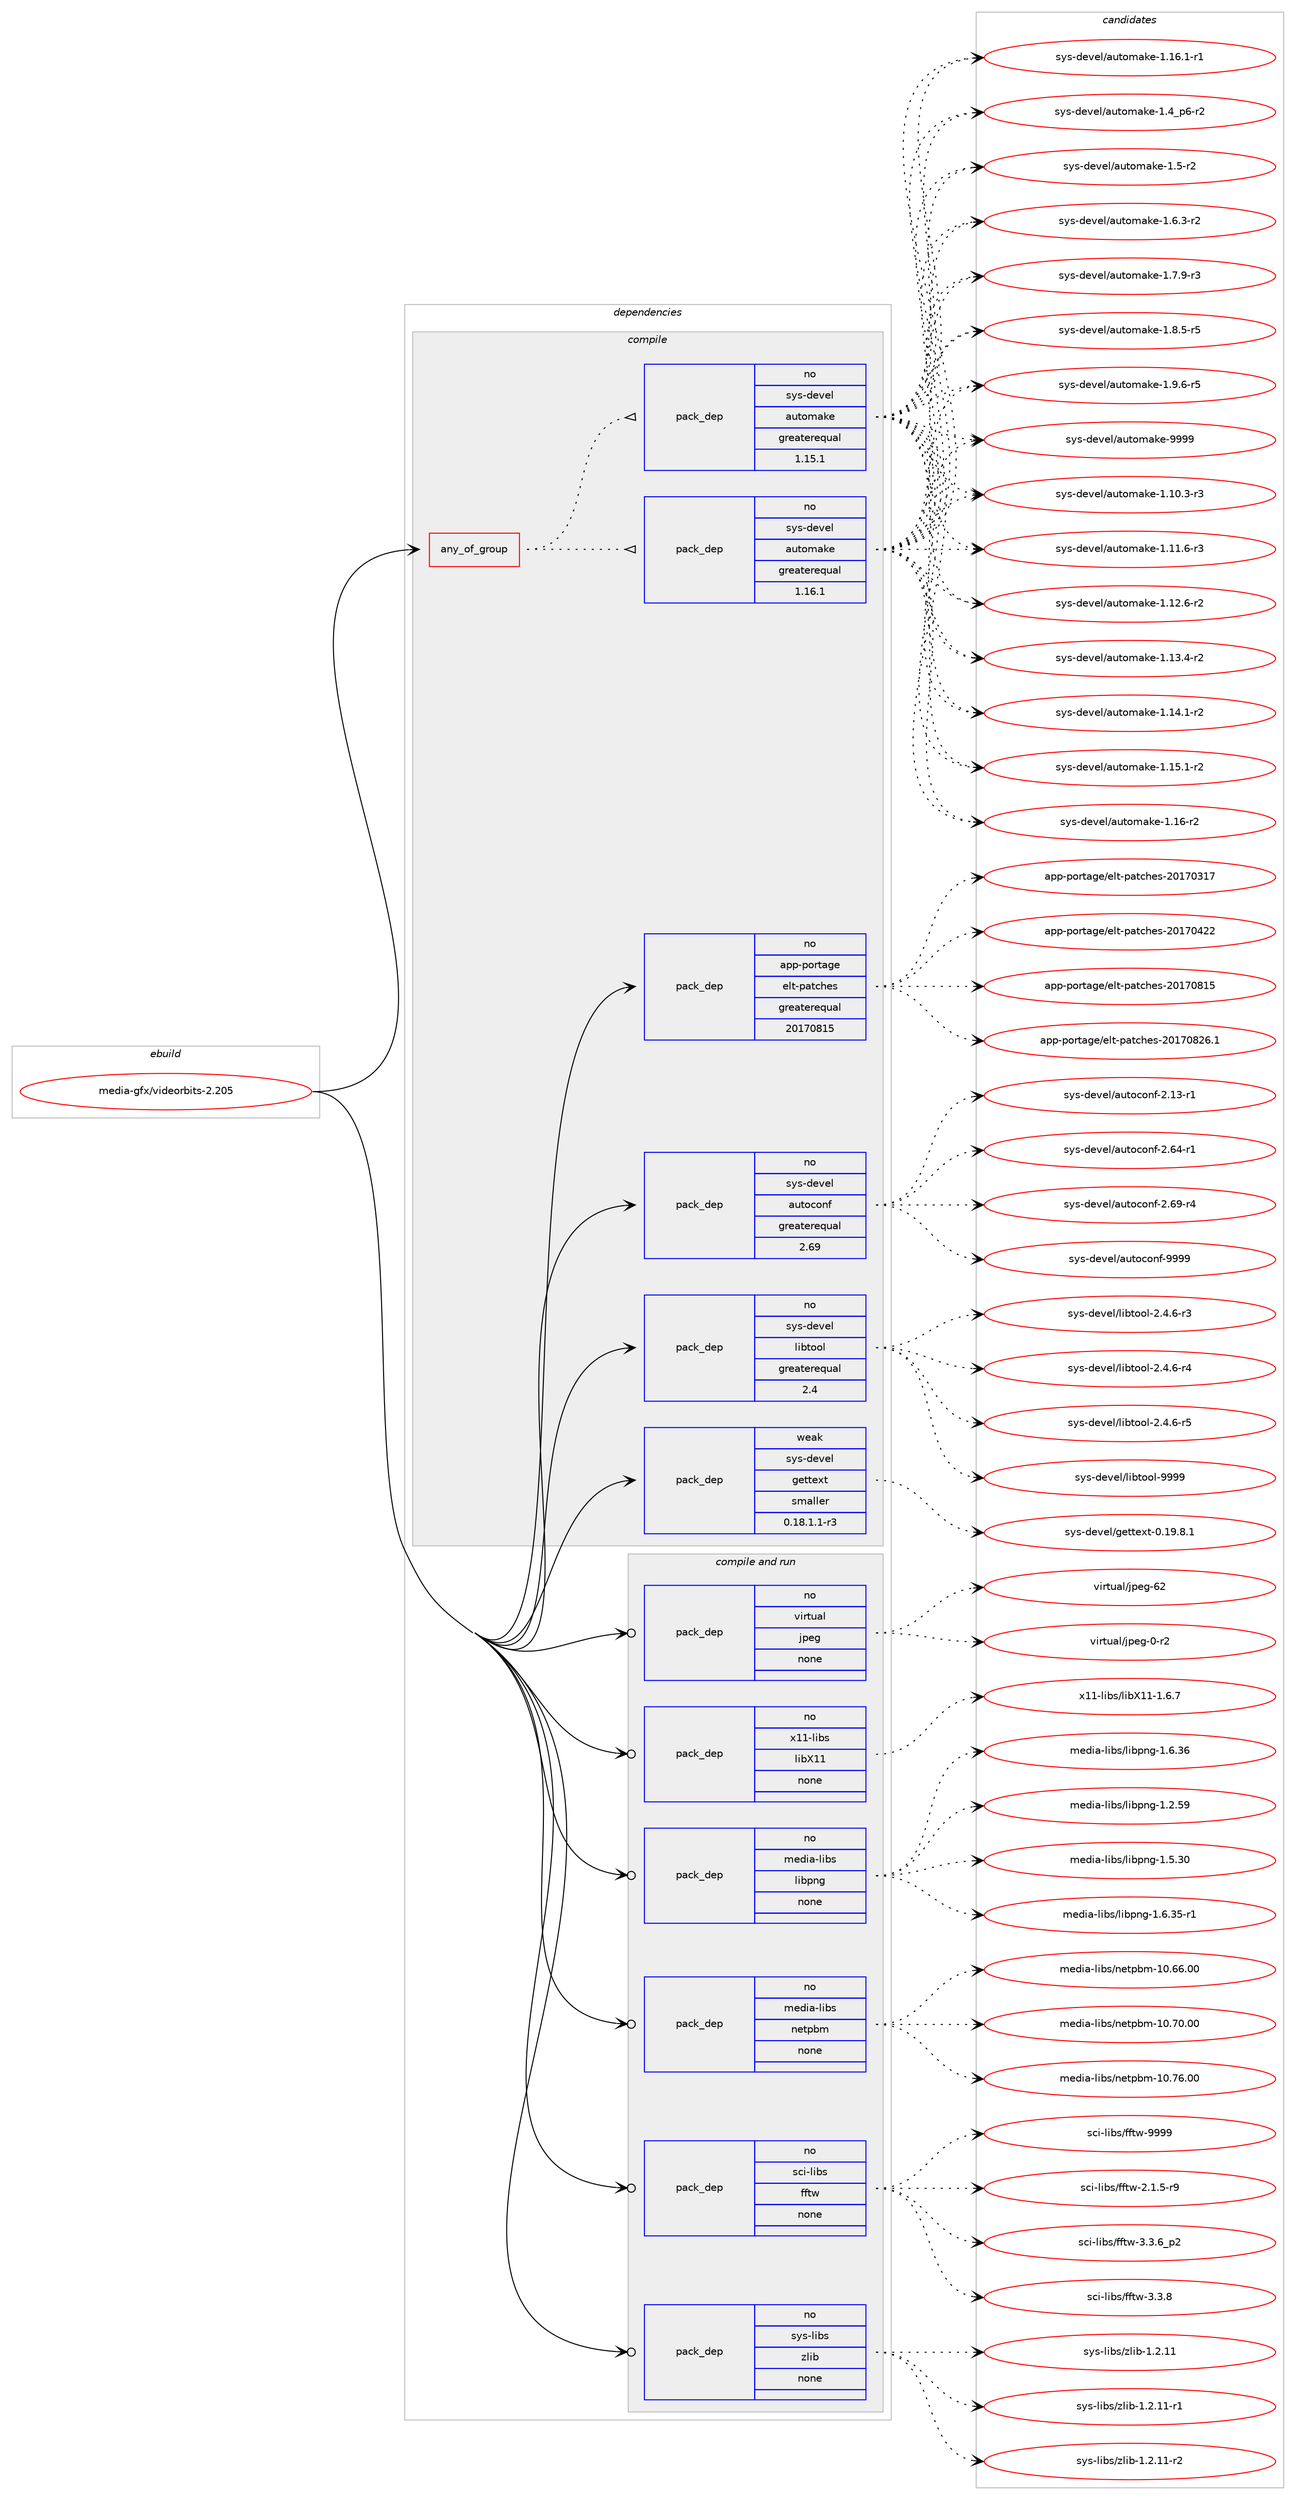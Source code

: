 digraph prolog {

# *************
# Graph options
# *************

newrank=true;
concentrate=true;
compound=true;
graph [rankdir=LR,fontname=Helvetica,fontsize=10,ranksep=1.5];#, ranksep=2.5, nodesep=0.2];
edge  [arrowhead=vee];
node  [fontname=Helvetica,fontsize=10];

# **********
# The ebuild
# **********

subgraph cluster_leftcol {
color=gray;
rank=same;
label=<<i>ebuild</i>>;
id [label="media-gfx/videorbits-2.205", color=red, width=4, href="../media-gfx/videorbits-2.205.svg"];
}

# ****************
# The dependencies
# ****************

subgraph cluster_midcol {
color=gray;
label=<<i>dependencies</i>>;
subgraph cluster_compile {
fillcolor="#eeeeee";
style=filled;
label=<<i>compile</i>>;
subgraph any24947 {
dependency1608232 [label=<<TABLE BORDER="0" CELLBORDER="1" CELLSPACING="0" CELLPADDING="4"><TR><TD CELLPADDING="10">any_of_group</TD></TR></TABLE>>, shape=none, color=red];subgraph pack1149245 {
dependency1608233 [label=<<TABLE BORDER="0" CELLBORDER="1" CELLSPACING="0" CELLPADDING="4" WIDTH="220"><TR><TD ROWSPAN="6" CELLPADDING="30">pack_dep</TD></TR><TR><TD WIDTH="110">no</TD></TR><TR><TD>sys-devel</TD></TR><TR><TD>automake</TD></TR><TR><TD>greaterequal</TD></TR><TR><TD>1.16.1</TD></TR></TABLE>>, shape=none, color=blue];
}
dependency1608232:e -> dependency1608233:w [weight=20,style="dotted",arrowhead="oinv"];
subgraph pack1149246 {
dependency1608234 [label=<<TABLE BORDER="0" CELLBORDER="1" CELLSPACING="0" CELLPADDING="4" WIDTH="220"><TR><TD ROWSPAN="6" CELLPADDING="30">pack_dep</TD></TR><TR><TD WIDTH="110">no</TD></TR><TR><TD>sys-devel</TD></TR><TR><TD>automake</TD></TR><TR><TD>greaterequal</TD></TR><TR><TD>1.15.1</TD></TR></TABLE>>, shape=none, color=blue];
}
dependency1608232:e -> dependency1608234:w [weight=20,style="dotted",arrowhead="oinv"];
}
id:e -> dependency1608232:w [weight=20,style="solid",arrowhead="vee"];
subgraph pack1149247 {
dependency1608235 [label=<<TABLE BORDER="0" CELLBORDER="1" CELLSPACING="0" CELLPADDING="4" WIDTH="220"><TR><TD ROWSPAN="6" CELLPADDING="30">pack_dep</TD></TR><TR><TD WIDTH="110">no</TD></TR><TR><TD>app-portage</TD></TR><TR><TD>elt-patches</TD></TR><TR><TD>greaterequal</TD></TR><TR><TD>20170815</TD></TR></TABLE>>, shape=none, color=blue];
}
id:e -> dependency1608235:w [weight=20,style="solid",arrowhead="vee"];
subgraph pack1149248 {
dependency1608236 [label=<<TABLE BORDER="0" CELLBORDER="1" CELLSPACING="0" CELLPADDING="4" WIDTH="220"><TR><TD ROWSPAN="6" CELLPADDING="30">pack_dep</TD></TR><TR><TD WIDTH="110">no</TD></TR><TR><TD>sys-devel</TD></TR><TR><TD>autoconf</TD></TR><TR><TD>greaterequal</TD></TR><TR><TD>2.69</TD></TR></TABLE>>, shape=none, color=blue];
}
id:e -> dependency1608236:w [weight=20,style="solid",arrowhead="vee"];
subgraph pack1149249 {
dependency1608237 [label=<<TABLE BORDER="0" CELLBORDER="1" CELLSPACING="0" CELLPADDING="4" WIDTH="220"><TR><TD ROWSPAN="6" CELLPADDING="30">pack_dep</TD></TR><TR><TD WIDTH="110">no</TD></TR><TR><TD>sys-devel</TD></TR><TR><TD>libtool</TD></TR><TR><TD>greaterequal</TD></TR><TR><TD>2.4</TD></TR></TABLE>>, shape=none, color=blue];
}
id:e -> dependency1608237:w [weight=20,style="solid",arrowhead="vee"];
subgraph pack1149250 {
dependency1608238 [label=<<TABLE BORDER="0" CELLBORDER="1" CELLSPACING="0" CELLPADDING="4" WIDTH="220"><TR><TD ROWSPAN="6" CELLPADDING="30">pack_dep</TD></TR><TR><TD WIDTH="110">weak</TD></TR><TR><TD>sys-devel</TD></TR><TR><TD>gettext</TD></TR><TR><TD>smaller</TD></TR><TR><TD>0.18.1.1-r3</TD></TR></TABLE>>, shape=none, color=blue];
}
id:e -> dependency1608238:w [weight=20,style="solid",arrowhead="vee"];
}
subgraph cluster_compileandrun {
fillcolor="#eeeeee";
style=filled;
label=<<i>compile and run</i>>;
subgraph pack1149251 {
dependency1608239 [label=<<TABLE BORDER="0" CELLBORDER="1" CELLSPACING="0" CELLPADDING="4" WIDTH="220"><TR><TD ROWSPAN="6" CELLPADDING="30">pack_dep</TD></TR><TR><TD WIDTH="110">no</TD></TR><TR><TD>media-libs</TD></TR><TR><TD>libpng</TD></TR><TR><TD>none</TD></TR><TR><TD></TD></TR></TABLE>>, shape=none, color=blue];
}
id:e -> dependency1608239:w [weight=20,style="solid",arrowhead="odotvee"];
subgraph pack1149252 {
dependency1608240 [label=<<TABLE BORDER="0" CELLBORDER="1" CELLSPACING="0" CELLPADDING="4" WIDTH="220"><TR><TD ROWSPAN="6" CELLPADDING="30">pack_dep</TD></TR><TR><TD WIDTH="110">no</TD></TR><TR><TD>media-libs</TD></TR><TR><TD>netpbm</TD></TR><TR><TD>none</TD></TR><TR><TD></TD></TR></TABLE>>, shape=none, color=blue];
}
id:e -> dependency1608240:w [weight=20,style="solid",arrowhead="odotvee"];
subgraph pack1149253 {
dependency1608241 [label=<<TABLE BORDER="0" CELLBORDER="1" CELLSPACING="0" CELLPADDING="4" WIDTH="220"><TR><TD ROWSPAN="6" CELLPADDING="30">pack_dep</TD></TR><TR><TD WIDTH="110">no</TD></TR><TR><TD>sci-libs</TD></TR><TR><TD>fftw</TD></TR><TR><TD>none</TD></TR><TR><TD></TD></TR></TABLE>>, shape=none, color=blue];
}
id:e -> dependency1608241:w [weight=20,style="solid",arrowhead="odotvee"];
subgraph pack1149254 {
dependency1608242 [label=<<TABLE BORDER="0" CELLBORDER="1" CELLSPACING="0" CELLPADDING="4" WIDTH="220"><TR><TD ROWSPAN="6" CELLPADDING="30">pack_dep</TD></TR><TR><TD WIDTH="110">no</TD></TR><TR><TD>sys-libs</TD></TR><TR><TD>zlib</TD></TR><TR><TD>none</TD></TR><TR><TD></TD></TR></TABLE>>, shape=none, color=blue];
}
id:e -> dependency1608242:w [weight=20,style="solid",arrowhead="odotvee"];
subgraph pack1149255 {
dependency1608243 [label=<<TABLE BORDER="0" CELLBORDER="1" CELLSPACING="0" CELLPADDING="4" WIDTH="220"><TR><TD ROWSPAN="6" CELLPADDING="30">pack_dep</TD></TR><TR><TD WIDTH="110">no</TD></TR><TR><TD>virtual</TD></TR><TR><TD>jpeg</TD></TR><TR><TD>none</TD></TR><TR><TD></TD></TR></TABLE>>, shape=none, color=blue];
}
id:e -> dependency1608243:w [weight=20,style="solid",arrowhead="odotvee"];
subgraph pack1149256 {
dependency1608244 [label=<<TABLE BORDER="0" CELLBORDER="1" CELLSPACING="0" CELLPADDING="4" WIDTH="220"><TR><TD ROWSPAN="6" CELLPADDING="30">pack_dep</TD></TR><TR><TD WIDTH="110">no</TD></TR><TR><TD>x11-libs</TD></TR><TR><TD>libX11</TD></TR><TR><TD>none</TD></TR><TR><TD></TD></TR></TABLE>>, shape=none, color=blue];
}
id:e -> dependency1608244:w [weight=20,style="solid",arrowhead="odotvee"];
}
subgraph cluster_run {
fillcolor="#eeeeee";
style=filled;
label=<<i>run</i>>;
}
}

# **************
# The candidates
# **************

subgraph cluster_choices {
rank=same;
color=gray;
label=<<i>candidates</i>>;

subgraph choice1149245 {
color=black;
nodesep=1;
choice11512111545100101118101108479711711611110997107101454946494846514511451 [label="sys-devel/automake-1.10.3-r3", color=red, width=4,href="../sys-devel/automake-1.10.3-r3.svg"];
choice11512111545100101118101108479711711611110997107101454946494946544511451 [label="sys-devel/automake-1.11.6-r3", color=red, width=4,href="../sys-devel/automake-1.11.6-r3.svg"];
choice11512111545100101118101108479711711611110997107101454946495046544511450 [label="sys-devel/automake-1.12.6-r2", color=red, width=4,href="../sys-devel/automake-1.12.6-r2.svg"];
choice11512111545100101118101108479711711611110997107101454946495146524511450 [label="sys-devel/automake-1.13.4-r2", color=red, width=4,href="../sys-devel/automake-1.13.4-r2.svg"];
choice11512111545100101118101108479711711611110997107101454946495246494511450 [label="sys-devel/automake-1.14.1-r2", color=red, width=4,href="../sys-devel/automake-1.14.1-r2.svg"];
choice11512111545100101118101108479711711611110997107101454946495346494511450 [label="sys-devel/automake-1.15.1-r2", color=red, width=4,href="../sys-devel/automake-1.15.1-r2.svg"];
choice1151211154510010111810110847971171161111099710710145494649544511450 [label="sys-devel/automake-1.16-r2", color=red, width=4,href="../sys-devel/automake-1.16-r2.svg"];
choice11512111545100101118101108479711711611110997107101454946495446494511449 [label="sys-devel/automake-1.16.1-r1", color=red, width=4,href="../sys-devel/automake-1.16.1-r1.svg"];
choice115121115451001011181011084797117116111109971071014549465295112544511450 [label="sys-devel/automake-1.4_p6-r2", color=red, width=4,href="../sys-devel/automake-1.4_p6-r2.svg"];
choice11512111545100101118101108479711711611110997107101454946534511450 [label="sys-devel/automake-1.5-r2", color=red, width=4,href="../sys-devel/automake-1.5-r2.svg"];
choice115121115451001011181011084797117116111109971071014549465446514511450 [label="sys-devel/automake-1.6.3-r2", color=red, width=4,href="../sys-devel/automake-1.6.3-r2.svg"];
choice115121115451001011181011084797117116111109971071014549465546574511451 [label="sys-devel/automake-1.7.9-r3", color=red, width=4,href="../sys-devel/automake-1.7.9-r3.svg"];
choice115121115451001011181011084797117116111109971071014549465646534511453 [label="sys-devel/automake-1.8.5-r5", color=red, width=4,href="../sys-devel/automake-1.8.5-r5.svg"];
choice115121115451001011181011084797117116111109971071014549465746544511453 [label="sys-devel/automake-1.9.6-r5", color=red, width=4,href="../sys-devel/automake-1.9.6-r5.svg"];
choice115121115451001011181011084797117116111109971071014557575757 [label="sys-devel/automake-9999", color=red, width=4,href="../sys-devel/automake-9999.svg"];
dependency1608233:e -> choice11512111545100101118101108479711711611110997107101454946494846514511451:w [style=dotted,weight="100"];
dependency1608233:e -> choice11512111545100101118101108479711711611110997107101454946494946544511451:w [style=dotted,weight="100"];
dependency1608233:e -> choice11512111545100101118101108479711711611110997107101454946495046544511450:w [style=dotted,weight="100"];
dependency1608233:e -> choice11512111545100101118101108479711711611110997107101454946495146524511450:w [style=dotted,weight="100"];
dependency1608233:e -> choice11512111545100101118101108479711711611110997107101454946495246494511450:w [style=dotted,weight="100"];
dependency1608233:e -> choice11512111545100101118101108479711711611110997107101454946495346494511450:w [style=dotted,weight="100"];
dependency1608233:e -> choice1151211154510010111810110847971171161111099710710145494649544511450:w [style=dotted,weight="100"];
dependency1608233:e -> choice11512111545100101118101108479711711611110997107101454946495446494511449:w [style=dotted,weight="100"];
dependency1608233:e -> choice115121115451001011181011084797117116111109971071014549465295112544511450:w [style=dotted,weight="100"];
dependency1608233:e -> choice11512111545100101118101108479711711611110997107101454946534511450:w [style=dotted,weight="100"];
dependency1608233:e -> choice115121115451001011181011084797117116111109971071014549465446514511450:w [style=dotted,weight="100"];
dependency1608233:e -> choice115121115451001011181011084797117116111109971071014549465546574511451:w [style=dotted,weight="100"];
dependency1608233:e -> choice115121115451001011181011084797117116111109971071014549465646534511453:w [style=dotted,weight="100"];
dependency1608233:e -> choice115121115451001011181011084797117116111109971071014549465746544511453:w [style=dotted,weight="100"];
dependency1608233:e -> choice115121115451001011181011084797117116111109971071014557575757:w [style=dotted,weight="100"];
}
subgraph choice1149246 {
color=black;
nodesep=1;
choice11512111545100101118101108479711711611110997107101454946494846514511451 [label="sys-devel/automake-1.10.3-r3", color=red, width=4,href="../sys-devel/automake-1.10.3-r3.svg"];
choice11512111545100101118101108479711711611110997107101454946494946544511451 [label="sys-devel/automake-1.11.6-r3", color=red, width=4,href="../sys-devel/automake-1.11.6-r3.svg"];
choice11512111545100101118101108479711711611110997107101454946495046544511450 [label="sys-devel/automake-1.12.6-r2", color=red, width=4,href="../sys-devel/automake-1.12.6-r2.svg"];
choice11512111545100101118101108479711711611110997107101454946495146524511450 [label="sys-devel/automake-1.13.4-r2", color=red, width=4,href="../sys-devel/automake-1.13.4-r2.svg"];
choice11512111545100101118101108479711711611110997107101454946495246494511450 [label="sys-devel/automake-1.14.1-r2", color=red, width=4,href="../sys-devel/automake-1.14.1-r2.svg"];
choice11512111545100101118101108479711711611110997107101454946495346494511450 [label="sys-devel/automake-1.15.1-r2", color=red, width=4,href="../sys-devel/automake-1.15.1-r2.svg"];
choice1151211154510010111810110847971171161111099710710145494649544511450 [label="sys-devel/automake-1.16-r2", color=red, width=4,href="../sys-devel/automake-1.16-r2.svg"];
choice11512111545100101118101108479711711611110997107101454946495446494511449 [label="sys-devel/automake-1.16.1-r1", color=red, width=4,href="../sys-devel/automake-1.16.1-r1.svg"];
choice115121115451001011181011084797117116111109971071014549465295112544511450 [label="sys-devel/automake-1.4_p6-r2", color=red, width=4,href="../sys-devel/automake-1.4_p6-r2.svg"];
choice11512111545100101118101108479711711611110997107101454946534511450 [label="sys-devel/automake-1.5-r2", color=red, width=4,href="../sys-devel/automake-1.5-r2.svg"];
choice115121115451001011181011084797117116111109971071014549465446514511450 [label="sys-devel/automake-1.6.3-r2", color=red, width=4,href="../sys-devel/automake-1.6.3-r2.svg"];
choice115121115451001011181011084797117116111109971071014549465546574511451 [label="sys-devel/automake-1.7.9-r3", color=red, width=4,href="../sys-devel/automake-1.7.9-r3.svg"];
choice115121115451001011181011084797117116111109971071014549465646534511453 [label="sys-devel/automake-1.8.5-r5", color=red, width=4,href="../sys-devel/automake-1.8.5-r5.svg"];
choice115121115451001011181011084797117116111109971071014549465746544511453 [label="sys-devel/automake-1.9.6-r5", color=red, width=4,href="../sys-devel/automake-1.9.6-r5.svg"];
choice115121115451001011181011084797117116111109971071014557575757 [label="sys-devel/automake-9999", color=red, width=4,href="../sys-devel/automake-9999.svg"];
dependency1608234:e -> choice11512111545100101118101108479711711611110997107101454946494846514511451:w [style=dotted,weight="100"];
dependency1608234:e -> choice11512111545100101118101108479711711611110997107101454946494946544511451:w [style=dotted,weight="100"];
dependency1608234:e -> choice11512111545100101118101108479711711611110997107101454946495046544511450:w [style=dotted,weight="100"];
dependency1608234:e -> choice11512111545100101118101108479711711611110997107101454946495146524511450:w [style=dotted,weight="100"];
dependency1608234:e -> choice11512111545100101118101108479711711611110997107101454946495246494511450:w [style=dotted,weight="100"];
dependency1608234:e -> choice11512111545100101118101108479711711611110997107101454946495346494511450:w [style=dotted,weight="100"];
dependency1608234:e -> choice1151211154510010111810110847971171161111099710710145494649544511450:w [style=dotted,weight="100"];
dependency1608234:e -> choice11512111545100101118101108479711711611110997107101454946495446494511449:w [style=dotted,weight="100"];
dependency1608234:e -> choice115121115451001011181011084797117116111109971071014549465295112544511450:w [style=dotted,weight="100"];
dependency1608234:e -> choice11512111545100101118101108479711711611110997107101454946534511450:w [style=dotted,weight="100"];
dependency1608234:e -> choice115121115451001011181011084797117116111109971071014549465446514511450:w [style=dotted,weight="100"];
dependency1608234:e -> choice115121115451001011181011084797117116111109971071014549465546574511451:w [style=dotted,weight="100"];
dependency1608234:e -> choice115121115451001011181011084797117116111109971071014549465646534511453:w [style=dotted,weight="100"];
dependency1608234:e -> choice115121115451001011181011084797117116111109971071014549465746544511453:w [style=dotted,weight="100"];
dependency1608234:e -> choice115121115451001011181011084797117116111109971071014557575757:w [style=dotted,weight="100"];
}
subgraph choice1149247 {
color=black;
nodesep=1;
choice97112112451121111141169710310147101108116451129711699104101115455048495548514955 [label="app-portage/elt-patches-20170317", color=red, width=4,href="../app-portage/elt-patches-20170317.svg"];
choice97112112451121111141169710310147101108116451129711699104101115455048495548525050 [label="app-portage/elt-patches-20170422", color=red, width=4,href="../app-portage/elt-patches-20170422.svg"];
choice97112112451121111141169710310147101108116451129711699104101115455048495548564953 [label="app-portage/elt-patches-20170815", color=red, width=4,href="../app-portage/elt-patches-20170815.svg"];
choice971121124511211111411697103101471011081164511297116991041011154550484955485650544649 [label="app-portage/elt-patches-20170826.1", color=red, width=4,href="../app-portage/elt-patches-20170826.1.svg"];
dependency1608235:e -> choice97112112451121111141169710310147101108116451129711699104101115455048495548514955:w [style=dotted,weight="100"];
dependency1608235:e -> choice97112112451121111141169710310147101108116451129711699104101115455048495548525050:w [style=dotted,weight="100"];
dependency1608235:e -> choice97112112451121111141169710310147101108116451129711699104101115455048495548564953:w [style=dotted,weight="100"];
dependency1608235:e -> choice971121124511211111411697103101471011081164511297116991041011154550484955485650544649:w [style=dotted,weight="100"];
}
subgraph choice1149248 {
color=black;
nodesep=1;
choice1151211154510010111810110847971171161119911111010245504649514511449 [label="sys-devel/autoconf-2.13-r1", color=red, width=4,href="../sys-devel/autoconf-2.13-r1.svg"];
choice1151211154510010111810110847971171161119911111010245504654524511449 [label="sys-devel/autoconf-2.64-r1", color=red, width=4,href="../sys-devel/autoconf-2.64-r1.svg"];
choice1151211154510010111810110847971171161119911111010245504654574511452 [label="sys-devel/autoconf-2.69-r4", color=red, width=4,href="../sys-devel/autoconf-2.69-r4.svg"];
choice115121115451001011181011084797117116111991111101024557575757 [label="sys-devel/autoconf-9999", color=red, width=4,href="../sys-devel/autoconf-9999.svg"];
dependency1608236:e -> choice1151211154510010111810110847971171161119911111010245504649514511449:w [style=dotted,weight="100"];
dependency1608236:e -> choice1151211154510010111810110847971171161119911111010245504654524511449:w [style=dotted,weight="100"];
dependency1608236:e -> choice1151211154510010111810110847971171161119911111010245504654574511452:w [style=dotted,weight="100"];
dependency1608236:e -> choice115121115451001011181011084797117116111991111101024557575757:w [style=dotted,weight="100"];
}
subgraph choice1149249 {
color=black;
nodesep=1;
choice1151211154510010111810110847108105981161111111084550465246544511451 [label="sys-devel/libtool-2.4.6-r3", color=red, width=4,href="../sys-devel/libtool-2.4.6-r3.svg"];
choice1151211154510010111810110847108105981161111111084550465246544511452 [label="sys-devel/libtool-2.4.6-r4", color=red, width=4,href="../sys-devel/libtool-2.4.6-r4.svg"];
choice1151211154510010111810110847108105981161111111084550465246544511453 [label="sys-devel/libtool-2.4.6-r5", color=red, width=4,href="../sys-devel/libtool-2.4.6-r5.svg"];
choice1151211154510010111810110847108105981161111111084557575757 [label="sys-devel/libtool-9999", color=red, width=4,href="../sys-devel/libtool-9999.svg"];
dependency1608237:e -> choice1151211154510010111810110847108105981161111111084550465246544511451:w [style=dotted,weight="100"];
dependency1608237:e -> choice1151211154510010111810110847108105981161111111084550465246544511452:w [style=dotted,weight="100"];
dependency1608237:e -> choice1151211154510010111810110847108105981161111111084550465246544511453:w [style=dotted,weight="100"];
dependency1608237:e -> choice1151211154510010111810110847108105981161111111084557575757:w [style=dotted,weight="100"];
}
subgraph choice1149250 {
color=black;
nodesep=1;
choice1151211154510010111810110847103101116116101120116454846495746564649 [label="sys-devel/gettext-0.19.8.1", color=red, width=4,href="../sys-devel/gettext-0.19.8.1.svg"];
dependency1608238:e -> choice1151211154510010111810110847103101116116101120116454846495746564649:w [style=dotted,weight="100"];
}
subgraph choice1149251 {
color=black;
nodesep=1;
choice109101100105974510810598115471081059811211010345494650465357 [label="media-libs/libpng-1.2.59", color=red, width=4,href="../media-libs/libpng-1.2.59.svg"];
choice109101100105974510810598115471081059811211010345494653465148 [label="media-libs/libpng-1.5.30", color=red, width=4,href="../media-libs/libpng-1.5.30.svg"];
choice1091011001059745108105981154710810598112110103454946544651534511449 [label="media-libs/libpng-1.6.35-r1", color=red, width=4,href="../media-libs/libpng-1.6.35-r1.svg"];
choice109101100105974510810598115471081059811211010345494654465154 [label="media-libs/libpng-1.6.36", color=red, width=4,href="../media-libs/libpng-1.6.36.svg"];
dependency1608239:e -> choice109101100105974510810598115471081059811211010345494650465357:w [style=dotted,weight="100"];
dependency1608239:e -> choice109101100105974510810598115471081059811211010345494653465148:w [style=dotted,weight="100"];
dependency1608239:e -> choice1091011001059745108105981154710810598112110103454946544651534511449:w [style=dotted,weight="100"];
dependency1608239:e -> choice109101100105974510810598115471081059811211010345494654465154:w [style=dotted,weight="100"];
}
subgraph choice1149252 {
color=black;
nodesep=1;
choice1091011001059745108105981154711010111611298109454948465454464848 [label="media-libs/netpbm-10.66.00", color=red, width=4,href="../media-libs/netpbm-10.66.00.svg"];
choice1091011001059745108105981154711010111611298109454948465548464848 [label="media-libs/netpbm-10.70.00", color=red, width=4,href="../media-libs/netpbm-10.70.00.svg"];
choice1091011001059745108105981154711010111611298109454948465554464848 [label="media-libs/netpbm-10.76.00", color=red, width=4,href="../media-libs/netpbm-10.76.00.svg"];
dependency1608240:e -> choice1091011001059745108105981154711010111611298109454948465454464848:w [style=dotted,weight="100"];
dependency1608240:e -> choice1091011001059745108105981154711010111611298109454948465548464848:w [style=dotted,weight="100"];
dependency1608240:e -> choice1091011001059745108105981154711010111611298109454948465554464848:w [style=dotted,weight="100"];
}
subgraph choice1149253 {
color=black;
nodesep=1;
choice115991054510810598115471021021161194550464946534511457 [label="sci-libs/fftw-2.1.5-r9", color=red, width=4,href="../sci-libs/fftw-2.1.5-r9.svg"];
choice115991054510810598115471021021161194551465146549511250 [label="sci-libs/fftw-3.3.6_p2", color=red, width=4,href="../sci-libs/fftw-3.3.6_p2.svg"];
choice11599105451081059811547102102116119455146514656 [label="sci-libs/fftw-3.3.8", color=red, width=4,href="../sci-libs/fftw-3.3.8.svg"];
choice115991054510810598115471021021161194557575757 [label="sci-libs/fftw-9999", color=red, width=4,href="../sci-libs/fftw-9999.svg"];
dependency1608241:e -> choice115991054510810598115471021021161194550464946534511457:w [style=dotted,weight="100"];
dependency1608241:e -> choice115991054510810598115471021021161194551465146549511250:w [style=dotted,weight="100"];
dependency1608241:e -> choice11599105451081059811547102102116119455146514656:w [style=dotted,weight="100"];
dependency1608241:e -> choice115991054510810598115471021021161194557575757:w [style=dotted,weight="100"];
}
subgraph choice1149254 {
color=black;
nodesep=1;
choice1151211154510810598115471221081059845494650464949 [label="sys-libs/zlib-1.2.11", color=red, width=4,href="../sys-libs/zlib-1.2.11.svg"];
choice11512111545108105981154712210810598454946504649494511449 [label="sys-libs/zlib-1.2.11-r1", color=red, width=4,href="../sys-libs/zlib-1.2.11-r1.svg"];
choice11512111545108105981154712210810598454946504649494511450 [label="sys-libs/zlib-1.2.11-r2", color=red, width=4,href="../sys-libs/zlib-1.2.11-r2.svg"];
dependency1608242:e -> choice1151211154510810598115471221081059845494650464949:w [style=dotted,weight="100"];
dependency1608242:e -> choice11512111545108105981154712210810598454946504649494511449:w [style=dotted,weight="100"];
dependency1608242:e -> choice11512111545108105981154712210810598454946504649494511450:w [style=dotted,weight="100"];
}
subgraph choice1149255 {
color=black;
nodesep=1;
choice118105114116117971084710611210110345484511450 [label="virtual/jpeg-0-r2", color=red, width=4,href="../virtual/jpeg-0-r2.svg"];
choice1181051141161179710847106112101103455450 [label="virtual/jpeg-62", color=red, width=4,href="../virtual/jpeg-62.svg"];
dependency1608243:e -> choice118105114116117971084710611210110345484511450:w [style=dotted,weight="100"];
dependency1608243:e -> choice1181051141161179710847106112101103455450:w [style=dotted,weight="100"];
}
subgraph choice1149256 {
color=black;
nodesep=1;
choice120494945108105981154710810598884949454946544655 [label="x11-libs/libX11-1.6.7", color=red, width=4,href="../x11-libs/libX11-1.6.7.svg"];
dependency1608244:e -> choice120494945108105981154710810598884949454946544655:w [style=dotted,weight="100"];
}
}

}
